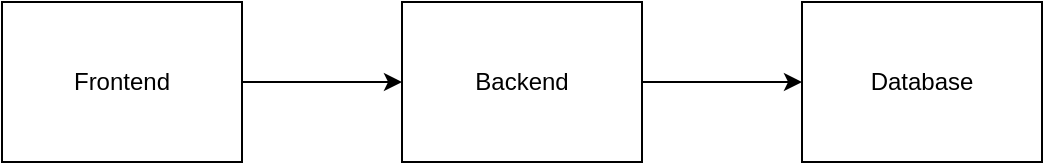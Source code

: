 <mxfile version="16.0.0" type="device"><diagram id="Pau6TYaOH6KfG5Jae1Io" name="Page-1"><mxGraphModel dx="1342" dy="857" grid="1" gridSize="10" guides="1" tooltips="1" connect="1" arrows="1" fold="1" page="1" pageScale="1" pageWidth="850" pageHeight="1100" math="0" shadow="0"><root><mxCell id="0"/><mxCell id="1" parent="0"/><mxCell id="dXaS1NKIXaYoEcbx4ro2-1" value="Frontend" style="rounded=0;whiteSpace=wrap;html=1;" vertex="1" parent="1"><mxGeometry x="160" y="280" width="120" height="80" as="geometry"/></mxCell><mxCell id="dXaS1NKIXaYoEcbx4ro2-2" value="Backend" style="rounded=0;whiteSpace=wrap;html=1;" vertex="1" parent="1"><mxGeometry x="360" y="280" width="120" height="80" as="geometry"/></mxCell><mxCell id="dXaS1NKIXaYoEcbx4ro2-3" value="Database" style="rounded=0;whiteSpace=wrap;html=1;" vertex="1" parent="1"><mxGeometry x="560" y="280" width="120" height="80" as="geometry"/></mxCell><mxCell id="dXaS1NKIXaYoEcbx4ro2-4" value="" style="endArrow=classic;html=1;rounded=0;exitX=1;exitY=0.5;exitDx=0;exitDy=0;entryX=0;entryY=0.5;entryDx=0;entryDy=0;" edge="1" parent="1" source="dXaS1NKIXaYoEcbx4ro2-1" target="dXaS1NKIXaYoEcbx4ro2-2"><mxGeometry width="50" height="50" relative="1" as="geometry"><mxPoint x="400" y="460" as="sourcePoint"/><mxPoint x="450" y="410" as="targetPoint"/></mxGeometry></mxCell><mxCell id="dXaS1NKIXaYoEcbx4ro2-5" value="" style="endArrow=classic;html=1;rounded=0;exitX=1;exitY=0.5;exitDx=0;exitDy=0;entryX=0;entryY=0.5;entryDx=0;entryDy=0;" edge="1" parent="1" source="dXaS1NKIXaYoEcbx4ro2-2" target="dXaS1NKIXaYoEcbx4ro2-3"><mxGeometry width="50" height="50" relative="1" as="geometry"><mxPoint x="400" y="460" as="sourcePoint"/><mxPoint x="450" y="410" as="targetPoint"/></mxGeometry></mxCell></root></mxGraphModel></diagram></mxfile>